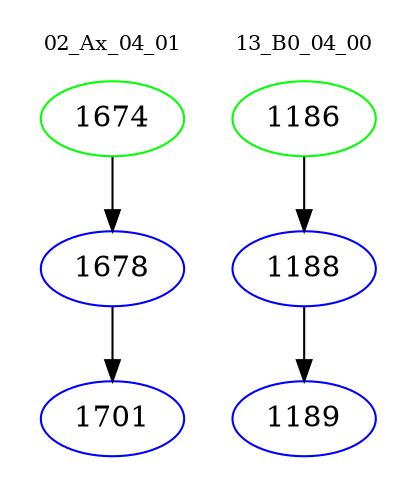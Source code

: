 digraph{
subgraph cluster_0 {
color = white
label = "02_Ax_04_01";
fontsize=10;
T0_1674 [label="1674", color="green"]
T0_1674 -> T0_1678 [color="black"]
T0_1678 [label="1678", color="blue"]
T0_1678 -> T0_1701 [color="black"]
T0_1701 [label="1701", color="blue"]
}
subgraph cluster_1 {
color = white
label = "13_B0_04_00";
fontsize=10;
T1_1186 [label="1186", color="green"]
T1_1186 -> T1_1188 [color="black"]
T1_1188 [label="1188", color="blue"]
T1_1188 -> T1_1189 [color="black"]
T1_1189 [label="1189", color="blue"]
}
}
